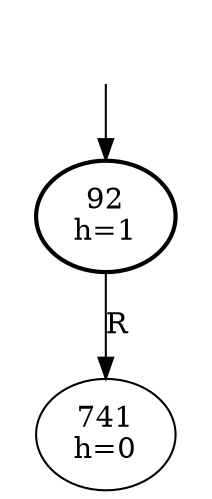 digraph
 {
	Dummy [style=invis];
	Dummy -> 92;
	92 [penwidth=2];

	
      92 [label="92\nh=1"];

      92 -> 741 [label="R"];
      741 [label="741\nh=0"];

}